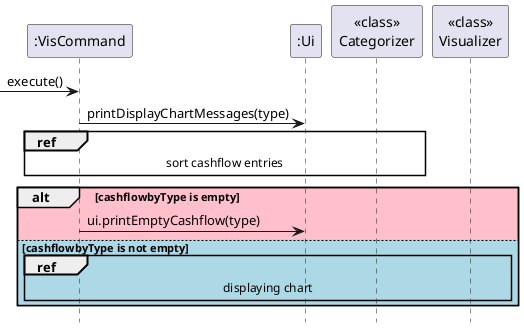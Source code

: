 @startuml

participant ":VisCommand"
participant ":Ui"
participant "<<class>>\nCategorizer"
participant "<<class>>\nVisualizer"

-> ":VisCommand": execute()
":VisCommand"-> ":Ui": printDisplayChartMessages(type)

ref over "<<class>>\nCategorizer", ":VisCommand" : sort cashflow entries

alt #Pink cashflowbyType is empty

    ":VisCommand" -> ":Ui" : ui.printEmptyCashflow(type)

else #LightBlue cashflowbyType is not empty

    ref over "<<class>>\nVisualizer", ":VisCommand": displaying chart

end


hide footbox

@enduml